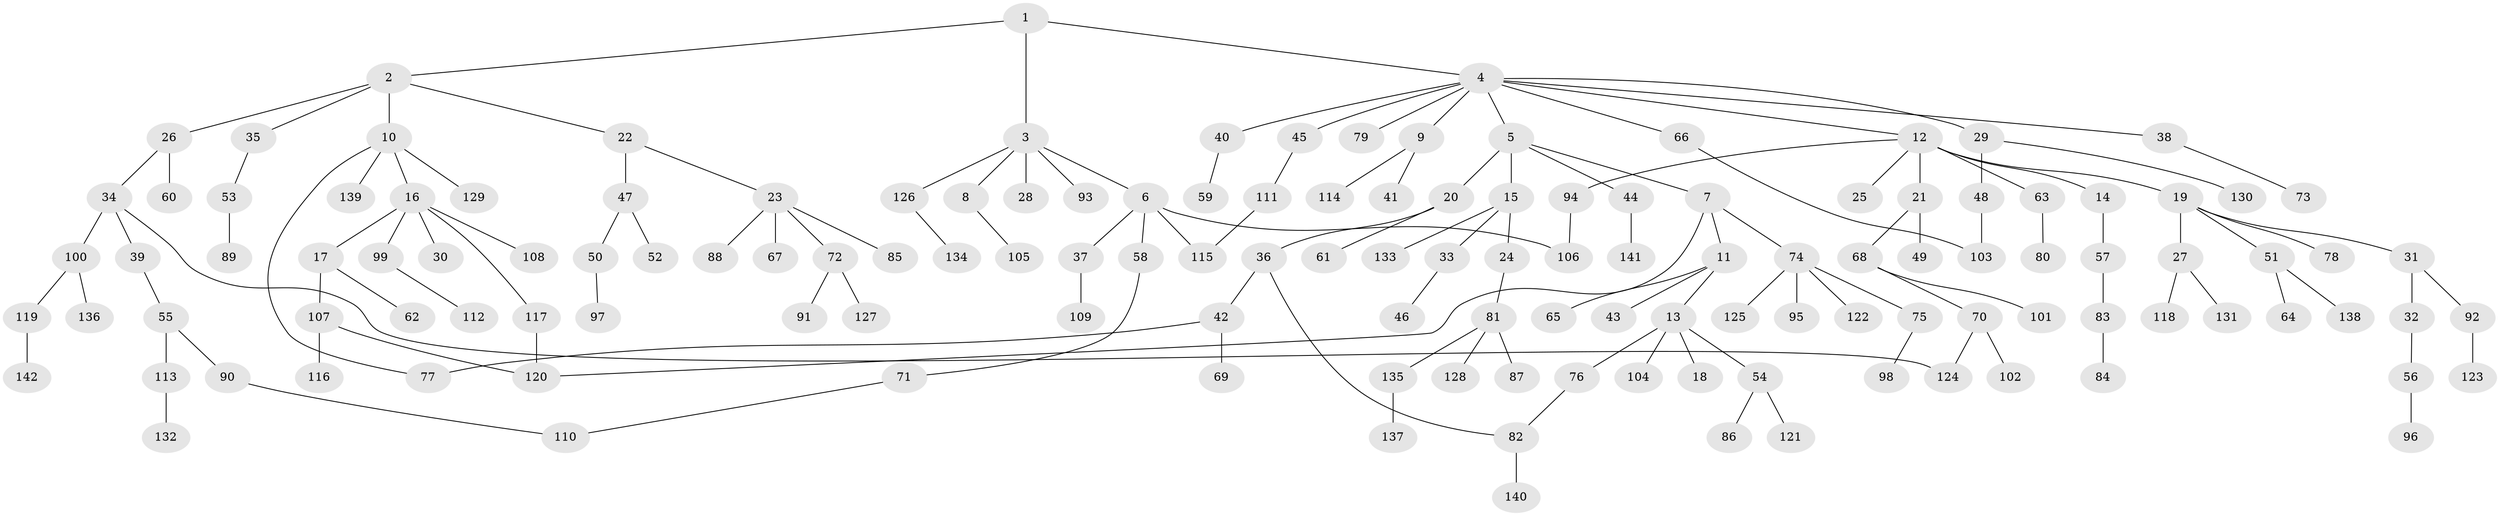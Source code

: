// coarse degree distribution, {3: 0.09375, 6: 0.020833333333333332, 5: 0.041666666666666664, 11: 0.010416666666666666, 7: 0.010416666666666666, 1: 0.46875, 2: 0.2916666666666667, 4: 0.052083333333333336, 10: 0.010416666666666666}
// Generated by graph-tools (version 1.1) at 2025/51/02/27/25 19:51:39]
// undirected, 142 vertices, 150 edges
graph export_dot {
graph [start="1"]
  node [color=gray90,style=filled];
  1;
  2;
  3;
  4;
  5;
  6;
  7;
  8;
  9;
  10;
  11;
  12;
  13;
  14;
  15;
  16;
  17;
  18;
  19;
  20;
  21;
  22;
  23;
  24;
  25;
  26;
  27;
  28;
  29;
  30;
  31;
  32;
  33;
  34;
  35;
  36;
  37;
  38;
  39;
  40;
  41;
  42;
  43;
  44;
  45;
  46;
  47;
  48;
  49;
  50;
  51;
  52;
  53;
  54;
  55;
  56;
  57;
  58;
  59;
  60;
  61;
  62;
  63;
  64;
  65;
  66;
  67;
  68;
  69;
  70;
  71;
  72;
  73;
  74;
  75;
  76;
  77;
  78;
  79;
  80;
  81;
  82;
  83;
  84;
  85;
  86;
  87;
  88;
  89;
  90;
  91;
  92;
  93;
  94;
  95;
  96;
  97;
  98;
  99;
  100;
  101;
  102;
  103;
  104;
  105;
  106;
  107;
  108;
  109;
  110;
  111;
  112;
  113;
  114;
  115;
  116;
  117;
  118;
  119;
  120;
  121;
  122;
  123;
  124;
  125;
  126;
  127;
  128;
  129;
  130;
  131;
  132;
  133;
  134;
  135;
  136;
  137;
  138;
  139;
  140;
  141;
  142;
  1 -- 2;
  1 -- 3;
  1 -- 4;
  2 -- 10;
  2 -- 22;
  2 -- 26;
  2 -- 35;
  3 -- 6;
  3 -- 8;
  3 -- 28;
  3 -- 93;
  3 -- 126;
  4 -- 5;
  4 -- 9;
  4 -- 12;
  4 -- 29;
  4 -- 38;
  4 -- 40;
  4 -- 45;
  4 -- 66;
  4 -- 79;
  5 -- 7;
  5 -- 15;
  5 -- 20;
  5 -- 44;
  6 -- 37;
  6 -- 58;
  6 -- 106;
  6 -- 115;
  7 -- 11;
  7 -- 74;
  7 -- 120;
  8 -- 105;
  9 -- 41;
  9 -- 114;
  10 -- 16;
  10 -- 129;
  10 -- 139;
  10 -- 77;
  11 -- 13;
  11 -- 43;
  11 -- 65;
  12 -- 14;
  12 -- 19;
  12 -- 21;
  12 -- 25;
  12 -- 63;
  12 -- 94;
  13 -- 18;
  13 -- 54;
  13 -- 76;
  13 -- 104;
  14 -- 57;
  15 -- 24;
  15 -- 33;
  15 -- 133;
  16 -- 17;
  16 -- 30;
  16 -- 99;
  16 -- 108;
  16 -- 117;
  17 -- 62;
  17 -- 107;
  19 -- 27;
  19 -- 31;
  19 -- 51;
  19 -- 78;
  20 -- 36;
  20 -- 61;
  21 -- 49;
  21 -- 68;
  22 -- 23;
  22 -- 47;
  23 -- 67;
  23 -- 72;
  23 -- 85;
  23 -- 88;
  24 -- 81;
  26 -- 34;
  26 -- 60;
  27 -- 118;
  27 -- 131;
  29 -- 48;
  29 -- 130;
  31 -- 32;
  31 -- 92;
  32 -- 56;
  33 -- 46;
  34 -- 39;
  34 -- 100;
  34 -- 124;
  35 -- 53;
  36 -- 42;
  36 -- 82;
  37 -- 109;
  38 -- 73;
  39 -- 55;
  40 -- 59;
  42 -- 69;
  42 -- 77;
  44 -- 141;
  45 -- 111;
  47 -- 50;
  47 -- 52;
  48 -- 103;
  50 -- 97;
  51 -- 64;
  51 -- 138;
  53 -- 89;
  54 -- 86;
  54 -- 121;
  55 -- 90;
  55 -- 113;
  56 -- 96;
  57 -- 83;
  58 -- 71;
  63 -- 80;
  66 -- 103;
  68 -- 70;
  68 -- 101;
  70 -- 102;
  70 -- 124;
  71 -- 110;
  72 -- 91;
  72 -- 127;
  74 -- 75;
  74 -- 95;
  74 -- 122;
  74 -- 125;
  75 -- 98;
  76 -- 82;
  81 -- 87;
  81 -- 128;
  81 -- 135;
  82 -- 140;
  83 -- 84;
  90 -- 110;
  92 -- 123;
  94 -- 106;
  99 -- 112;
  100 -- 119;
  100 -- 136;
  107 -- 116;
  107 -- 120;
  111 -- 115;
  113 -- 132;
  117 -- 120;
  119 -- 142;
  126 -- 134;
  135 -- 137;
}
